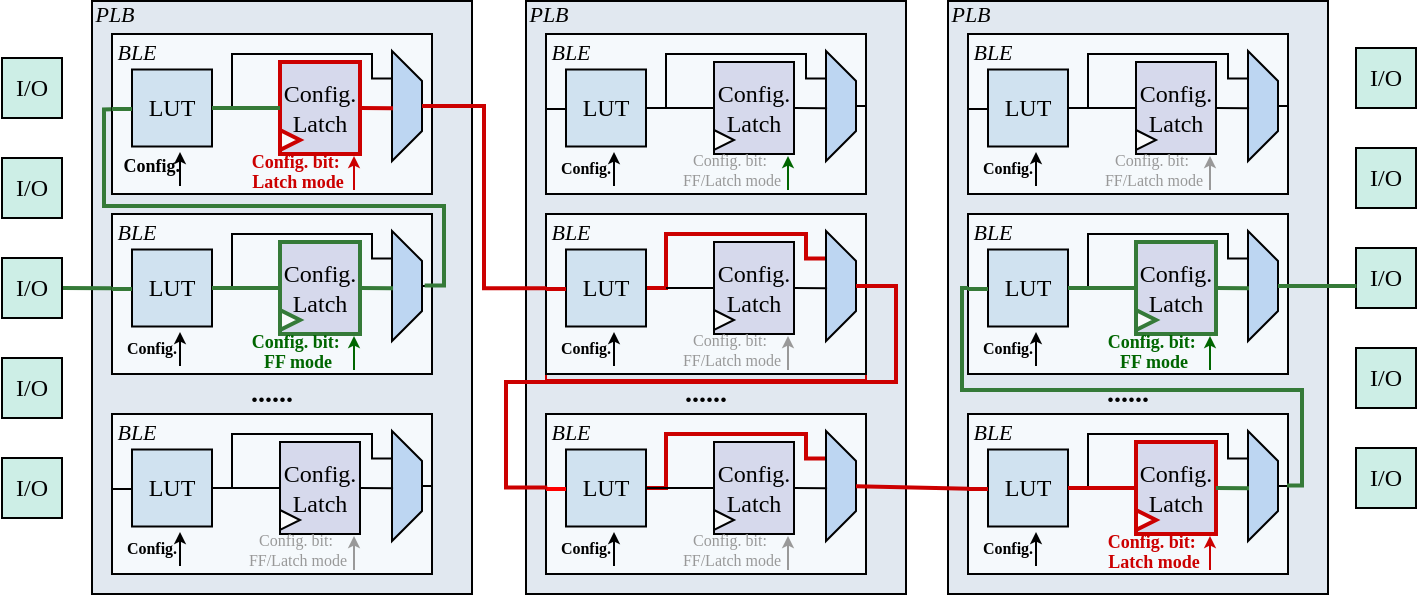 <mxfile version="26.2.9">
  <diagram name="第 1 页" id="ScIdMJBZJtbjV2cv8jAA">
    <mxGraphModel dx="1007" dy="598" grid="1" gridSize="10" guides="1" tooltips="1" connect="1" arrows="1" fold="1" page="1" pageScale="1" pageWidth="720" pageHeight="330" math="0" shadow="0">
      <root>
        <mxCell id="0" />
        <mxCell id="1" parent="0" />
        <mxCell id="NsenR0JHLSsDGOoAYdqC-58" value="" style="group" vertex="1" connectable="0" parent="1">
          <mxGeometry x="57" y="30" width="180" height="280" as="geometry" />
        </mxCell>
        <mxCell id="NsenR0JHLSsDGOoAYdqC-92" value="" style="rounded=0;whiteSpace=wrap;html=1;fillColor=#E1E8F0;" vertex="1" parent="NsenR0JHLSsDGOoAYdqC-58">
          <mxGeometry x="-10" y="-16.5" width="190" height="296.5" as="geometry" />
        </mxCell>
        <mxCell id="NsenR0JHLSsDGOoAYdqC-1" value="" style="rounded=0;whiteSpace=wrap;html=1;strokeWidth=1;fillColor=#F5F9FC;container=0;" vertex="1" parent="NsenR0JHLSsDGOoAYdqC-58">
          <mxGeometry width="160" height="80" as="geometry" />
        </mxCell>
        <mxCell id="NsenR0JHLSsDGOoAYdqC-10" style="edgeStyle=orthogonalEdgeStyle;rounded=0;orthogonalLoop=1;jettySize=auto;html=1;entryX=0.25;entryY=1;entryDx=0;entryDy=0;endArrow=none;startFill=0;exitX=1;exitY=0.5;exitDx=0;exitDy=0;" edge="1" parent="NsenR0JHLSsDGOoAYdqC-58" source="NsenR0JHLSsDGOoAYdqC-5" target="NsenR0JHLSsDGOoAYdqC-7">
          <mxGeometry relative="1" as="geometry">
            <Array as="points">
              <mxPoint x="60" y="37" />
              <mxPoint x="60" y="10" />
              <mxPoint x="130" y="10" />
              <mxPoint x="130" y="22" />
            </Array>
          </mxGeometry>
        </mxCell>
        <mxCell id="NsenR0JHLSsDGOoAYdqC-5" value="&lt;font face=&quot;Times New Roman&quot;&gt;LUT&lt;/font&gt;" style="rounded=0;whiteSpace=wrap;html=1;fillColor=#D0E2F0;container=0;" vertex="1" parent="NsenR0JHLSsDGOoAYdqC-58">
          <mxGeometry x="10" y="17.75" width="40" height="38.5" as="geometry" />
        </mxCell>
        <mxCell id="NsenR0JHLSsDGOoAYdqC-6" value="&lt;font face=&quot;Times New Roman&quot;&gt;Config.&lt;/font&gt;&lt;div&gt;&lt;font face=&quot;Times New Roman&quot;&gt;Latch&lt;/font&gt;&lt;/div&gt;" style="rounded=0;whiteSpace=wrap;html=1;fillColor=#D6D9EC;container=0;strokeColor=#CC0000;strokeWidth=2;" vertex="1" parent="NsenR0JHLSsDGOoAYdqC-58">
          <mxGeometry x="84" y="14" width="40" height="46" as="geometry" />
        </mxCell>
        <mxCell id="NsenR0JHLSsDGOoAYdqC-31" style="rounded=0;orthogonalLoop=1;jettySize=auto;html=1;entryX=1.001;entryY=0.46;entryDx=0;entryDy=0;endArrow=none;startFill=0;entryPerimeter=0;" edge="1" parent="NsenR0JHLSsDGOoAYdqC-58" source="NsenR0JHLSsDGOoAYdqC-7" target="NsenR0JHLSsDGOoAYdqC-1">
          <mxGeometry relative="1" as="geometry">
            <Array as="points">
              <mxPoint x="160" y="36" />
            </Array>
          </mxGeometry>
        </mxCell>
        <mxCell id="NsenR0JHLSsDGOoAYdqC-7" value="" style="shape=trapezoid;perimeter=trapezoidPerimeter;whiteSpace=wrap;html=1;fixedSize=1;rotation=90;size=15;strokeWidth=1;fillColor=#BDD6F2;strokeColor=#000000;fontFamily=Times New Roman;container=0;" vertex="1" parent="NsenR0JHLSsDGOoAYdqC-58">
          <mxGeometry x="120" y="28.5" width="55" height="15" as="geometry" />
        </mxCell>
        <mxCell id="NsenR0JHLSsDGOoAYdqC-8" style="rounded=0;orthogonalLoop=1;jettySize=auto;html=1;entryX=0.52;entryY=0.965;entryDx=0;entryDy=0;entryPerimeter=0;endArrow=none;startFill=0;strokeWidth=2;strokeColor=#CC0000;" edge="1" parent="NsenR0JHLSsDGOoAYdqC-58" source="NsenR0JHLSsDGOoAYdqC-6" target="NsenR0JHLSsDGOoAYdqC-7">
          <mxGeometry relative="1" as="geometry" />
        </mxCell>
        <mxCell id="NsenR0JHLSsDGOoAYdqC-9" value="" style="triangle;whiteSpace=wrap;html=1;strokeWidth=2;fillColor=light-dark(#f9fafb, #1d293b);strokeColor=#CC0000;fontFamily=Times New Roman;container=0;" vertex="1" parent="NsenR0JHLSsDGOoAYdqC-58">
          <mxGeometry x="84" y="48" width="10" height="10" as="geometry" />
        </mxCell>
        <mxCell id="NsenR0JHLSsDGOoAYdqC-11" style="rounded=0;orthogonalLoop=1;jettySize=auto;html=1;entryX=0;entryY=0.5;entryDx=0;entryDy=0;endArrow=none;startFill=0;exitX=1;exitY=0.5;exitDx=0;exitDy=0;strokeColor=#357A38;strokeWidth=2;" edge="1" parent="NsenR0JHLSsDGOoAYdqC-58" source="NsenR0JHLSsDGOoAYdqC-5" target="NsenR0JHLSsDGOoAYdqC-6">
          <mxGeometry relative="1" as="geometry" />
        </mxCell>
        <mxCell id="NsenR0JHLSsDGOoAYdqC-12" value="&lt;div style=&quot;line-height: 80%;&quot;&gt;&lt;font face=&quot;Times New Roman&quot; style=&quot;line-height: 80%; color: rgb(204, 0, 0); font-size: 9px;&quot;&gt;&lt;b style=&quot;&quot;&gt;Config. bit:&amp;nbsp;&lt;/b&gt;&lt;/font&gt;&lt;div&gt;&lt;span style=&quot;font-family: &amp;quot;Times New Roman&amp;quot;; background-color: transparent; line-height: 80%;&quot;&gt;&lt;font style=&quot;color: rgb(204, 0, 0); font-size: 9px;&quot;&gt;&lt;b style=&quot;&quot;&gt;Latch mode&lt;/b&gt;&lt;/font&gt;&lt;/span&gt;&lt;/div&gt;&lt;/div&gt;" style="text;html=1;align=center;verticalAlign=middle;whiteSpace=wrap;rounded=0;container=0;" vertex="1" parent="NsenR0JHLSsDGOoAYdqC-58">
          <mxGeometry x="53" y="54" width="80" height="30" as="geometry" />
        </mxCell>
        <mxCell id="NsenR0JHLSsDGOoAYdqC-14" value="" style="endArrow=classic;html=1;rounded=0;strokeColor=#CC0000;endSize=3;" edge="1" parent="NsenR0JHLSsDGOoAYdqC-58">
          <mxGeometry width="50" height="50" relative="1" as="geometry">
            <mxPoint x="121" y="78" as="sourcePoint" />
            <mxPoint x="121" y="61" as="targetPoint" />
          </mxGeometry>
        </mxCell>
        <mxCell id="NsenR0JHLSsDGOoAYdqC-15" value="&lt;div style=&quot;line-height: 80%;&quot;&gt;&lt;font face=&quot;Times New Roman&quot; style=&quot;line-height: 80%;&quot;&gt;&lt;font style=&quot;color: rgb(0, 0, 0); font-size: 9px;&quot;&gt;&lt;b style=&quot;&quot;&gt;Config.&amp;nbsp;&lt;/b&gt;&lt;/font&gt;&lt;br&gt;&lt;/font&gt;&lt;/div&gt;" style="text;html=1;align=center;verticalAlign=middle;whiteSpace=wrap;rounded=0;container=0;" vertex="1" parent="NsenR0JHLSsDGOoAYdqC-58">
          <mxGeometry x="1" y="56.25" width="40" height="20" as="geometry" />
        </mxCell>
        <mxCell id="NsenR0JHLSsDGOoAYdqC-16" value="" style="endArrow=classic;html=1;rounded=0;strokeColor=#000000;endSize=3;" edge="1" parent="NsenR0JHLSsDGOoAYdqC-58">
          <mxGeometry width="50" height="50" relative="1" as="geometry">
            <mxPoint x="34" y="76" as="sourcePoint" />
            <mxPoint x="34" y="59" as="targetPoint" />
          </mxGeometry>
        </mxCell>
        <mxCell id="NsenR0JHLSsDGOoAYdqC-29" value="&lt;div style=&quot;line-height: 80%;&quot;&gt;&lt;font face=&quot;Times New Roman&quot; style=&quot;line-height: 80%; font-size: 11px;&quot;&gt;&lt;i&gt;BLE&lt;/i&gt;&lt;/font&gt;&lt;/div&gt;" style="text;html=1;align=center;verticalAlign=middle;whiteSpace=wrap;rounded=0;container=0;" vertex="1" parent="NsenR0JHLSsDGOoAYdqC-58">
          <mxGeometry x="1" y="2" width="23" height="13" as="geometry" />
        </mxCell>
        <mxCell id="NsenR0JHLSsDGOoAYdqC-33" style="rounded=0;orthogonalLoop=1;jettySize=auto;html=1;entryX=0;entryY=0.5;entryDx=0;entryDy=0;endArrow=none;startFill=0;strokeWidth=2;strokeColor=#357A38;" edge="1" parent="NsenR0JHLSsDGOoAYdqC-58">
          <mxGeometry relative="1" as="geometry">
            <mxPoint x="10" y="37.5" as="sourcePoint" />
            <mxPoint y="37.5" as="targetPoint" />
          </mxGeometry>
        </mxCell>
        <mxCell id="NsenR0JHLSsDGOoAYdqC-91" value="&lt;div style=&quot;line-height: 80%;&quot;&gt;&lt;font face=&quot;Times New Roman&quot; style=&quot;line-height: 80%;&quot;&gt;&lt;font style=&quot;color: rgb(0, 0, 0); font-size: 14px;&quot;&gt;&lt;b&gt;......&lt;/b&gt;&lt;/font&gt;&lt;br&gt;&lt;/font&gt;&lt;/div&gt;" style="text;html=1;align=center;verticalAlign=middle;whiteSpace=wrap;rounded=0;container=0;" vertex="1" parent="NsenR0JHLSsDGOoAYdqC-58">
          <mxGeometry x="60" y="170" width="40" height="20" as="geometry" />
        </mxCell>
        <mxCell id="NsenR0JHLSsDGOoAYdqC-370" value="&lt;div style=&quot;line-height: 80%;&quot;&gt;&lt;font face=&quot;Times New Roman&quot; style=&quot;line-height: 80%; font-size: 11px;&quot;&gt;&lt;i&gt;PLB&lt;/i&gt;&lt;/font&gt;&lt;/div&gt;" style="text;html=1;align=center;verticalAlign=middle;whiteSpace=wrap;rounded=0;container=0;" vertex="1" parent="NsenR0JHLSsDGOoAYdqC-58">
          <mxGeometry x="-10" y="-16.5" width="23" height="13" as="geometry" />
        </mxCell>
        <mxCell id="NsenR0JHLSsDGOoAYdqC-59" value="" style="group" vertex="1" connectable="0" parent="1">
          <mxGeometry x="57" y="120" width="160" height="83" as="geometry" />
        </mxCell>
        <mxCell id="NsenR0JHLSsDGOoAYdqC-60" value="" style="rounded=0;whiteSpace=wrap;html=1;strokeWidth=1;fillColor=#F5F9FC;container=0;" vertex="1" parent="NsenR0JHLSsDGOoAYdqC-59">
          <mxGeometry width="160" height="80" as="geometry" />
        </mxCell>
        <mxCell id="NsenR0JHLSsDGOoAYdqC-61" style="edgeStyle=orthogonalEdgeStyle;rounded=0;orthogonalLoop=1;jettySize=auto;html=1;entryX=0.25;entryY=1;entryDx=0;entryDy=0;endArrow=none;startFill=0;exitX=1;exitY=0.5;exitDx=0;exitDy=0;" edge="1" parent="NsenR0JHLSsDGOoAYdqC-59" source="NsenR0JHLSsDGOoAYdqC-62" target="NsenR0JHLSsDGOoAYdqC-65">
          <mxGeometry relative="1" as="geometry">
            <Array as="points">
              <mxPoint x="60" y="37" />
              <mxPoint x="60" y="10" />
              <mxPoint x="130" y="10" />
              <mxPoint x="130" y="22" />
            </Array>
          </mxGeometry>
        </mxCell>
        <mxCell id="NsenR0JHLSsDGOoAYdqC-62" value="&lt;font face=&quot;Times New Roman&quot;&gt;LUT&lt;/font&gt;" style="rounded=0;whiteSpace=wrap;html=1;fillColor=#D0E2F0;container=0;" vertex="1" parent="NsenR0JHLSsDGOoAYdqC-59">
          <mxGeometry x="10" y="17.75" width="40" height="38.5" as="geometry" />
        </mxCell>
        <mxCell id="NsenR0JHLSsDGOoAYdqC-63" value="&lt;font face=&quot;Times New Roman&quot;&gt;Config.&lt;/font&gt;&lt;div&gt;&lt;font face=&quot;Times New Roman&quot;&gt;Latch&lt;/font&gt;&lt;/div&gt;" style="rounded=0;whiteSpace=wrap;html=1;fillColor=#D6D9EC;container=0;strokeWidth=2;strokeColor=#357A38;" vertex="1" parent="NsenR0JHLSsDGOoAYdqC-59">
          <mxGeometry x="84" y="14" width="40" height="46" as="geometry" />
        </mxCell>
        <mxCell id="NsenR0JHLSsDGOoAYdqC-64" style="rounded=0;orthogonalLoop=1;jettySize=auto;html=1;entryX=1.001;entryY=0.46;entryDx=0;entryDy=0;endArrow=none;startFill=0;entryPerimeter=0;" edge="1" parent="NsenR0JHLSsDGOoAYdqC-59" source="NsenR0JHLSsDGOoAYdqC-65" target="NsenR0JHLSsDGOoAYdqC-60">
          <mxGeometry relative="1" as="geometry">
            <Array as="points">
              <mxPoint x="160" y="36" />
            </Array>
          </mxGeometry>
        </mxCell>
        <mxCell id="NsenR0JHLSsDGOoAYdqC-65" value="" style="shape=trapezoid;perimeter=trapezoidPerimeter;whiteSpace=wrap;html=1;fixedSize=1;rotation=90;size=15;strokeWidth=1;fillColor=#BDD6F2;strokeColor=#000000;fontFamily=Times New Roman;container=0;" vertex="1" parent="NsenR0JHLSsDGOoAYdqC-59">
          <mxGeometry x="120" y="28.5" width="55" height="15" as="geometry" />
        </mxCell>
        <mxCell id="NsenR0JHLSsDGOoAYdqC-66" style="rounded=0;orthogonalLoop=1;jettySize=auto;html=1;entryX=0.52;entryY=0.965;entryDx=0;entryDy=0;entryPerimeter=0;endArrow=none;startFill=0;strokeWidth=2;strokeColor=#357A38;" edge="1" parent="NsenR0JHLSsDGOoAYdqC-59" source="NsenR0JHLSsDGOoAYdqC-63" target="NsenR0JHLSsDGOoAYdqC-65">
          <mxGeometry relative="1" as="geometry" />
        </mxCell>
        <mxCell id="NsenR0JHLSsDGOoAYdqC-67" value="" style="triangle;whiteSpace=wrap;html=1;strokeWidth=2;fillColor=light-dark(#f9fafb, #1d293b);strokeColor=#357A38;fontFamily=Times New Roman;container=0;" vertex="1" parent="NsenR0JHLSsDGOoAYdqC-59">
          <mxGeometry x="84" y="48" width="10" height="10" as="geometry" />
        </mxCell>
        <mxCell id="NsenR0JHLSsDGOoAYdqC-68" style="rounded=0;orthogonalLoop=1;jettySize=auto;html=1;entryX=0;entryY=0.5;entryDx=0;entryDy=0;endArrow=none;startFill=0;exitX=1;exitY=0.5;exitDx=0;exitDy=0;strokeWidth=2;strokeColor=#357A38;" edge="1" parent="NsenR0JHLSsDGOoAYdqC-59" source="NsenR0JHLSsDGOoAYdqC-62" target="NsenR0JHLSsDGOoAYdqC-63">
          <mxGeometry relative="1" as="geometry" />
        </mxCell>
        <mxCell id="NsenR0JHLSsDGOoAYdqC-69" value="&lt;div style=&quot;line-height: 80%;&quot;&gt;&lt;font face=&quot;Times New Roman&quot; style=&quot;line-height: 80%; color: rgb(0, 102, 0); font-size: 9px;&quot;&gt;&lt;b style=&quot;&quot;&gt;Config. bit:&amp;nbsp;&lt;/b&gt;&lt;/font&gt;&lt;div&gt;&lt;span style=&quot;font-family: &amp;quot;Times New Roman&amp;quot;; background-color: transparent; line-height: 80%;&quot;&gt;&lt;font style=&quot;color: rgb(0, 102, 0); font-size: 9px;&quot;&gt;&lt;b style=&quot;&quot;&gt;FF mode&lt;/b&gt;&lt;/font&gt;&lt;/span&gt;&lt;/div&gt;&lt;/div&gt;" style="text;html=1;align=center;verticalAlign=middle;whiteSpace=wrap;rounded=0;container=0;" vertex="1" parent="NsenR0JHLSsDGOoAYdqC-59">
          <mxGeometry x="53" y="54" width="80" height="30" as="geometry" />
        </mxCell>
        <mxCell id="NsenR0JHLSsDGOoAYdqC-70" value="" style="endArrow=classic;html=1;rounded=0;strokeColor=#006600;endSize=3;" edge="1" parent="NsenR0JHLSsDGOoAYdqC-59">
          <mxGeometry width="50" height="50" relative="1" as="geometry">
            <mxPoint x="121" y="78" as="sourcePoint" />
            <mxPoint x="121" y="61" as="targetPoint" />
          </mxGeometry>
        </mxCell>
        <mxCell id="NsenR0JHLSsDGOoAYdqC-71" value="&lt;div style=&quot;line-height: 80%;&quot;&gt;&lt;font face=&quot;Times New Roman&quot; style=&quot;line-height: 80%; font-size: 8px;&quot;&gt;&lt;font style=&quot;color: rgb(0, 0, 0);&quot;&gt;&lt;b&gt;Config.&amp;nbsp;&lt;/b&gt;&lt;/font&gt;&lt;br&gt;&lt;/font&gt;&lt;/div&gt;" style="text;html=1;align=center;verticalAlign=middle;whiteSpace=wrap;rounded=0;container=0;" vertex="1" parent="NsenR0JHLSsDGOoAYdqC-59">
          <mxGeometry x="1" y="56.25" width="40" height="20" as="geometry" />
        </mxCell>
        <mxCell id="NsenR0JHLSsDGOoAYdqC-72" value="" style="endArrow=classic;html=1;rounded=0;strokeColor=#000000;endSize=3;" edge="1" parent="NsenR0JHLSsDGOoAYdqC-59">
          <mxGeometry width="50" height="50" relative="1" as="geometry">
            <mxPoint x="34" y="76" as="sourcePoint" />
            <mxPoint x="34" y="59" as="targetPoint" />
          </mxGeometry>
        </mxCell>
        <mxCell id="NsenR0JHLSsDGOoAYdqC-73" value="&lt;div style=&quot;line-height: 80%;&quot;&gt;&lt;font face=&quot;Times New Roman&quot; style=&quot;line-height: 80%; font-size: 11px;&quot;&gt;&lt;i&gt;BLE&lt;/i&gt;&lt;/font&gt;&lt;/div&gt;" style="text;html=1;align=center;verticalAlign=middle;whiteSpace=wrap;rounded=0;container=0;" vertex="1" parent="NsenR0JHLSsDGOoAYdqC-59">
          <mxGeometry x="1" y="2" width="23" height="13" as="geometry" />
        </mxCell>
        <mxCell id="NsenR0JHLSsDGOoAYdqC-74" style="rounded=0;orthogonalLoop=1;jettySize=auto;html=1;entryX=0;entryY=0.5;entryDx=0;entryDy=0;endArrow=none;startFill=0;strokeWidth=2;strokeColor=#357A38;" edge="1" parent="NsenR0JHLSsDGOoAYdqC-59">
          <mxGeometry relative="1" as="geometry">
            <mxPoint x="10" y="37.5" as="sourcePoint" />
            <mxPoint y="37.5" as="targetPoint" />
          </mxGeometry>
        </mxCell>
        <mxCell id="NsenR0JHLSsDGOoAYdqC-75" value="" style="group" vertex="1" connectable="0" parent="1">
          <mxGeometry x="57" y="220" width="160" height="83" as="geometry" />
        </mxCell>
        <mxCell id="NsenR0JHLSsDGOoAYdqC-76" value="" style="rounded=0;whiteSpace=wrap;html=1;strokeWidth=1;fillColor=#F5F9FC;container=0;" vertex="1" parent="NsenR0JHLSsDGOoAYdqC-75">
          <mxGeometry width="160" height="80" as="geometry" />
        </mxCell>
        <mxCell id="NsenR0JHLSsDGOoAYdqC-77" style="edgeStyle=orthogonalEdgeStyle;rounded=0;orthogonalLoop=1;jettySize=auto;html=1;entryX=0.25;entryY=1;entryDx=0;entryDy=0;endArrow=none;startFill=0;exitX=1;exitY=0.5;exitDx=0;exitDy=0;" edge="1" parent="NsenR0JHLSsDGOoAYdqC-75" source="NsenR0JHLSsDGOoAYdqC-78" target="NsenR0JHLSsDGOoAYdqC-81">
          <mxGeometry relative="1" as="geometry">
            <Array as="points">
              <mxPoint x="60" y="37" />
              <mxPoint x="60" y="10" />
              <mxPoint x="130" y="10" />
              <mxPoint x="130" y="22" />
            </Array>
          </mxGeometry>
        </mxCell>
        <mxCell id="NsenR0JHLSsDGOoAYdqC-78" value="&lt;font face=&quot;Times New Roman&quot;&gt;LUT&lt;/font&gt;" style="rounded=0;whiteSpace=wrap;html=1;fillColor=#D0E2F0;container=0;" vertex="1" parent="NsenR0JHLSsDGOoAYdqC-75">
          <mxGeometry x="10" y="17.75" width="40" height="38.5" as="geometry" />
        </mxCell>
        <mxCell id="NsenR0JHLSsDGOoAYdqC-79" value="&lt;font face=&quot;Times New Roman&quot;&gt;Config.&lt;/font&gt;&lt;div&gt;&lt;font face=&quot;Times New Roman&quot;&gt;Latch&lt;/font&gt;&lt;/div&gt;" style="rounded=0;whiteSpace=wrap;html=1;fillColor=#D6D9EC;container=0;" vertex="1" parent="NsenR0JHLSsDGOoAYdqC-75">
          <mxGeometry x="84" y="14" width="40" height="46" as="geometry" />
        </mxCell>
        <mxCell id="NsenR0JHLSsDGOoAYdqC-80" style="rounded=0;orthogonalLoop=1;jettySize=auto;html=1;entryX=1.001;entryY=0.46;entryDx=0;entryDy=0;endArrow=none;startFill=0;entryPerimeter=0;" edge="1" parent="NsenR0JHLSsDGOoAYdqC-75" source="NsenR0JHLSsDGOoAYdqC-81" target="NsenR0JHLSsDGOoAYdqC-76">
          <mxGeometry relative="1" as="geometry">
            <Array as="points">
              <mxPoint x="160" y="36" />
            </Array>
          </mxGeometry>
        </mxCell>
        <mxCell id="NsenR0JHLSsDGOoAYdqC-81" value="" style="shape=trapezoid;perimeter=trapezoidPerimeter;whiteSpace=wrap;html=1;fixedSize=1;rotation=90;size=15;strokeWidth=1;fillColor=#BDD6F2;strokeColor=#000000;fontFamily=Times New Roman;container=0;" vertex="1" parent="NsenR0JHLSsDGOoAYdqC-75">
          <mxGeometry x="120" y="28.5" width="55" height="15" as="geometry" />
        </mxCell>
        <mxCell id="NsenR0JHLSsDGOoAYdqC-82" style="rounded=0;orthogonalLoop=1;jettySize=auto;html=1;entryX=0.52;entryY=0.965;entryDx=0;entryDy=0;entryPerimeter=0;endArrow=none;startFill=0;" edge="1" parent="NsenR0JHLSsDGOoAYdqC-75" source="NsenR0JHLSsDGOoAYdqC-79" target="NsenR0JHLSsDGOoAYdqC-81">
          <mxGeometry relative="1" as="geometry" />
        </mxCell>
        <mxCell id="NsenR0JHLSsDGOoAYdqC-83" value="" style="triangle;whiteSpace=wrap;html=1;strokeWidth=1;fillColor=light-dark(#f9fafb, #1d293b);strokeColor=#000000;fontFamily=Times New Roman;container=0;" vertex="1" parent="NsenR0JHLSsDGOoAYdqC-75">
          <mxGeometry x="84" y="48" width="10" height="10" as="geometry" />
        </mxCell>
        <mxCell id="NsenR0JHLSsDGOoAYdqC-84" style="rounded=0;orthogonalLoop=1;jettySize=auto;html=1;entryX=0;entryY=0.5;entryDx=0;entryDy=0;endArrow=none;startFill=0;exitX=1;exitY=0.5;exitDx=0;exitDy=0;" edge="1" parent="NsenR0JHLSsDGOoAYdqC-75" source="NsenR0JHLSsDGOoAYdqC-78" target="NsenR0JHLSsDGOoAYdqC-79">
          <mxGeometry relative="1" as="geometry" />
        </mxCell>
        <mxCell id="NsenR0JHLSsDGOoAYdqC-85" value="&lt;div style=&quot;line-height: 80%;&quot;&gt;&lt;font face=&quot;Times New Roman&quot; style=&quot;line-height: 80%; font-size: 8px; color: rgb(153, 153, 153);&quot;&gt;Config. bit:&amp;nbsp;&lt;/font&gt;&lt;div&gt;&lt;span style=&quot;font-family: &amp;quot;Times New Roman&amp;quot;; background-color: transparent; line-height: 80%;&quot;&gt;&lt;font style=&quot;font-size: 8px; color: rgb(153, 153, 153);&quot;&gt;FF/Latch mode&lt;/font&gt;&lt;/span&gt;&lt;/div&gt;&lt;/div&gt;" style="text;html=1;align=center;verticalAlign=middle;whiteSpace=wrap;rounded=0;container=0;" vertex="1" parent="NsenR0JHLSsDGOoAYdqC-75">
          <mxGeometry x="53" y="53" width="80" height="30" as="geometry" />
        </mxCell>
        <mxCell id="NsenR0JHLSsDGOoAYdqC-86" value="" style="endArrow=classic;html=1;rounded=0;strokeColor=#999999;endSize=3;" edge="1" parent="NsenR0JHLSsDGOoAYdqC-75">
          <mxGeometry width="50" height="50" relative="1" as="geometry">
            <mxPoint x="121" y="78" as="sourcePoint" />
            <mxPoint x="121" y="61" as="targetPoint" />
          </mxGeometry>
        </mxCell>
        <mxCell id="NsenR0JHLSsDGOoAYdqC-87" value="&lt;div style=&quot;line-height: 80%;&quot;&gt;&lt;font face=&quot;Times New Roman&quot; style=&quot;line-height: 80%; font-size: 8px;&quot;&gt;&lt;font style=&quot;color: rgb(0, 0, 0);&quot;&gt;&lt;b&gt;Config.&amp;nbsp;&lt;/b&gt;&lt;/font&gt;&lt;br&gt;&lt;/font&gt;&lt;/div&gt;" style="text;html=1;align=center;verticalAlign=middle;whiteSpace=wrap;rounded=0;container=0;" vertex="1" parent="NsenR0JHLSsDGOoAYdqC-75">
          <mxGeometry x="1" y="56.25" width="40" height="20" as="geometry" />
        </mxCell>
        <mxCell id="NsenR0JHLSsDGOoAYdqC-88" value="" style="endArrow=classic;html=1;rounded=0;strokeColor=#000000;endSize=3;" edge="1" parent="NsenR0JHLSsDGOoAYdqC-75">
          <mxGeometry width="50" height="50" relative="1" as="geometry">
            <mxPoint x="34" y="76" as="sourcePoint" />
            <mxPoint x="34" y="59" as="targetPoint" />
          </mxGeometry>
        </mxCell>
        <mxCell id="NsenR0JHLSsDGOoAYdqC-89" value="&lt;div style=&quot;line-height: 80%;&quot;&gt;&lt;font face=&quot;Times New Roman&quot; style=&quot;line-height: 80%; font-size: 11px;&quot;&gt;&lt;i&gt;BLE&lt;/i&gt;&lt;/font&gt;&lt;/div&gt;" style="text;html=1;align=center;verticalAlign=middle;whiteSpace=wrap;rounded=0;container=0;" vertex="1" parent="NsenR0JHLSsDGOoAYdqC-75">
          <mxGeometry x="1" y="2" width="23" height="13" as="geometry" />
        </mxCell>
        <mxCell id="NsenR0JHLSsDGOoAYdqC-90" style="rounded=0;orthogonalLoop=1;jettySize=auto;html=1;entryX=0;entryY=0.5;entryDx=0;entryDy=0;endArrow=none;startFill=0;" edge="1" parent="NsenR0JHLSsDGOoAYdqC-75">
          <mxGeometry relative="1" as="geometry">
            <mxPoint x="10" y="37.5" as="sourcePoint" />
            <mxPoint y="37.5" as="targetPoint" />
          </mxGeometry>
        </mxCell>
        <mxCell id="NsenR0JHLSsDGOoAYdqC-93" value="" style="group" vertex="1" connectable="0" parent="1">
          <mxGeometry x="274" y="30" width="180" height="280" as="geometry" />
        </mxCell>
        <mxCell id="NsenR0JHLSsDGOoAYdqC-94" value="" style="rounded=0;whiteSpace=wrap;html=1;fillColor=#E1E8F0;" vertex="1" parent="NsenR0JHLSsDGOoAYdqC-93">
          <mxGeometry x="-10" y="-16.5" width="190" height="296.5" as="geometry" />
        </mxCell>
        <mxCell id="NsenR0JHLSsDGOoAYdqC-95" value="" style="rounded=0;whiteSpace=wrap;html=1;strokeWidth=1;fillColor=#F5F9FC;container=0;" vertex="1" parent="NsenR0JHLSsDGOoAYdqC-93">
          <mxGeometry width="160" height="80" as="geometry" />
        </mxCell>
        <mxCell id="NsenR0JHLSsDGOoAYdqC-96" style="edgeStyle=orthogonalEdgeStyle;rounded=0;orthogonalLoop=1;jettySize=auto;html=1;entryX=0.25;entryY=1;entryDx=0;entryDy=0;endArrow=none;startFill=0;exitX=1;exitY=0.5;exitDx=0;exitDy=0;" edge="1" parent="NsenR0JHLSsDGOoAYdqC-93" source="NsenR0JHLSsDGOoAYdqC-97" target="NsenR0JHLSsDGOoAYdqC-100">
          <mxGeometry relative="1" as="geometry">
            <Array as="points">
              <mxPoint x="60" y="37" />
              <mxPoint x="60" y="10" />
              <mxPoint x="130" y="10" />
              <mxPoint x="130" y="22" />
            </Array>
          </mxGeometry>
        </mxCell>
        <mxCell id="NsenR0JHLSsDGOoAYdqC-97" value="&lt;font face=&quot;Times New Roman&quot;&gt;LUT&lt;/font&gt;" style="rounded=0;whiteSpace=wrap;html=1;fillColor=#D0E2F0;container=0;" vertex="1" parent="NsenR0JHLSsDGOoAYdqC-93">
          <mxGeometry x="10" y="17.75" width="40" height="38.5" as="geometry" />
        </mxCell>
        <mxCell id="NsenR0JHLSsDGOoAYdqC-98" value="&lt;font face=&quot;Times New Roman&quot;&gt;Config.&lt;/font&gt;&lt;div&gt;&lt;font face=&quot;Times New Roman&quot;&gt;Latch&lt;/font&gt;&lt;/div&gt;" style="rounded=0;whiteSpace=wrap;html=1;fillColor=#D6D9EC;container=0;" vertex="1" parent="NsenR0JHLSsDGOoAYdqC-93">
          <mxGeometry x="84" y="14" width="40" height="46" as="geometry" />
        </mxCell>
        <mxCell id="NsenR0JHLSsDGOoAYdqC-99" style="rounded=0;orthogonalLoop=1;jettySize=auto;html=1;entryX=1.001;entryY=0.46;entryDx=0;entryDy=0;endArrow=none;startFill=0;entryPerimeter=0;" edge="1" parent="NsenR0JHLSsDGOoAYdqC-93" source="NsenR0JHLSsDGOoAYdqC-100" target="NsenR0JHLSsDGOoAYdqC-95">
          <mxGeometry relative="1" as="geometry">
            <Array as="points">
              <mxPoint x="160" y="36" />
            </Array>
          </mxGeometry>
        </mxCell>
        <mxCell id="NsenR0JHLSsDGOoAYdqC-100" value="" style="shape=trapezoid;perimeter=trapezoidPerimeter;whiteSpace=wrap;html=1;fixedSize=1;rotation=90;size=15;strokeWidth=1;fillColor=#BDD6F2;strokeColor=#000000;fontFamily=Times New Roman;container=0;" vertex="1" parent="NsenR0JHLSsDGOoAYdqC-93">
          <mxGeometry x="120" y="28.5" width="55" height="15" as="geometry" />
        </mxCell>
        <mxCell id="NsenR0JHLSsDGOoAYdqC-101" style="rounded=0;orthogonalLoop=1;jettySize=auto;html=1;entryX=0.52;entryY=0.965;entryDx=0;entryDy=0;entryPerimeter=0;endArrow=none;startFill=0;" edge="1" parent="NsenR0JHLSsDGOoAYdqC-93" source="NsenR0JHLSsDGOoAYdqC-98" target="NsenR0JHLSsDGOoAYdqC-100">
          <mxGeometry relative="1" as="geometry" />
        </mxCell>
        <mxCell id="NsenR0JHLSsDGOoAYdqC-102" value="" style="triangle;whiteSpace=wrap;html=1;strokeWidth=1;fillColor=light-dark(#f9fafb, #1d293b);strokeColor=#000000;fontFamily=Times New Roman;container=0;" vertex="1" parent="NsenR0JHLSsDGOoAYdqC-93">
          <mxGeometry x="84" y="48" width="10" height="10" as="geometry" />
        </mxCell>
        <mxCell id="NsenR0JHLSsDGOoAYdqC-103" style="rounded=0;orthogonalLoop=1;jettySize=auto;html=1;entryX=0;entryY=0.5;entryDx=0;entryDy=0;endArrow=none;startFill=0;exitX=1;exitY=0.5;exitDx=0;exitDy=0;" edge="1" parent="NsenR0JHLSsDGOoAYdqC-93" source="NsenR0JHLSsDGOoAYdqC-97" target="NsenR0JHLSsDGOoAYdqC-98">
          <mxGeometry relative="1" as="geometry" />
        </mxCell>
        <mxCell id="NsenR0JHLSsDGOoAYdqC-104" value="&lt;div style=&quot;line-height: 80%;&quot;&gt;&lt;font face=&quot;Times New Roman&quot; style=&quot;line-height: 80%; font-size: 8px; color: rgb(153, 153, 153);&quot;&gt;Config. bit:&amp;nbsp;&lt;/font&gt;&lt;div&gt;&lt;span style=&quot;font-family: &amp;quot;Times New Roman&amp;quot;; background-color: transparent; line-height: 80%;&quot;&gt;&lt;font style=&quot;font-size: 8px; color: rgb(153, 153, 153);&quot;&gt;FF/Latch mode&lt;/font&gt;&lt;/span&gt;&lt;/div&gt;&lt;/div&gt;" style="text;html=1;align=center;verticalAlign=middle;whiteSpace=wrap;rounded=0;container=0;" vertex="1" parent="NsenR0JHLSsDGOoAYdqC-93">
          <mxGeometry x="53" y="53" width="80" height="30" as="geometry" />
        </mxCell>
        <mxCell id="NsenR0JHLSsDGOoAYdqC-105" value="" style="endArrow=classic;html=1;rounded=0;strokeColor=#006600;endSize=3;" edge="1" parent="NsenR0JHLSsDGOoAYdqC-93">
          <mxGeometry width="50" height="50" relative="1" as="geometry">
            <mxPoint x="121" y="78" as="sourcePoint" />
            <mxPoint x="121" y="61" as="targetPoint" />
          </mxGeometry>
        </mxCell>
        <mxCell id="NsenR0JHLSsDGOoAYdqC-106" value="&lt;div style=&quot;line-height: 80%;&quot;&gt;&lt;font face=&quot;Times New Roman&quot; style=&quot;line-height: 80%; font-size: 8px;&quot;&gt;&lt;font style=&quot;color: rgb(0, 0, 0);&quot;&gt;&lt;b&gt;Config.&amp;nbsp;&lt;/b&gt;&lt;/font&gt;&lt;br&gt;&lt;/font&gt;&lt;/div&gt;" style="text;html=1;align=center;verticalAlign=middle;whiteSpace=wrap;rounded=0;container=0;" vertex="1" parent="NsenR0JHLSsDGOoAYdqC-93">
          <mxGeometry x="1" y="56.25" width="40" height="20" as="geometry" />
        </mxCell>
        <mxCell id="NsenR0JHLSsDGOoAYdqC-107" value="" style="endArrow=classic;html=1;rounded=0;strokeColor=#000000;endSize=3;" edge="1" parent="NsenR0JHLSsDGOoAYdqC-93">
          <mxGeometry width="50" height="50" relative="1" as="geometry">
            <mxPoint x="34" y="76" as="sourcePoint" />
            <mxPoint x="34" y="59" as="targetPoint" />
          </mxGeometry>
        </mxCell>
        <mxCell id="NsenR0JHLSsDGOoAYdqC-108" value="&lt;div style=&quot;line-height: 80%;&quot;&gt;&lt;font face=&quot;Times New Roman&quot; style=&quot;line-height: 80%; font-size: 11px;&quot;&gt;&lt;i&gt;BLE&lt;/i&gt;&lt;/font&gt;&lt;/div&gt;" style="text;html=1;align=center;verticalAlign=middle;whiteSpace=wrap;rounded=0;container=0;" vertex="1" parent="NsenR0JHLSsDGOoAYdqC-93">
          <mxGeometry x="1" y="2" width="23" height="13" as="geometry" />
        </mxCell>
        <mxCell id="NsenR0JHLSsDGOoAYdqC-109" style="rounded=0;orthogonalLoop=1;jettySize=auto;html=1;entryX=0;entryY=0.5;entryDx=0;entryDy=0;endArrow=none;startFill=0;" edge="1" parent="NsenR0JHLSsDGOoAYdqC-93">
          <mxGeometry relative="1" as="geometry">
            <mxPoint x="10" y="37.5" as="sourcePoint" />
            <mxPoint y="37.5" as="targetPoint" />
          </mxGeometry>
        </mxCell>
        <mxCell id="NsenR0JHLSsDGOoAYdqC-110" value="&lt;div style=&quot;line-height: 80%;&quot;&gt;&lt;font face=&quot;Times New Roman&quot; style=&quot;line-height: 80%;&quot;&gt;&lt;font style=&quot;color: rgb(0, 0, 0); font-size: 14px;&quot;&gt;&lt;b&gt;......&lt;/b&gt;&lt;/font&gt;&lt;br&gt;&lt;/font&gt;&lt;/div&gt;" style="text;html=1;align=center;verticalAlign=middle;whiteSpace=wrap;rounded=0;container=0;" vertex="1" parent="NsenR0JHLSsDGOoAYdqC-93">
          <mxGeometry x="60" y="170" width="40" height="20" as="geometry" />
        </mxCell>
        <mxCell id="NsenR0JHLSsDGOoAYdqC-369" value="&lt;div style=&quot;line-height: 80%;&quot;&gt;&lt;font face=&quot;Times New Roman&quot; style=&quot;line-height: 80%; font-size: 11px;&quot;&gt;&lt;i&gt;PLB&lt;/i&gt;&lt;/font&gt;&lt;/div&gt;" style="text;html=1;align=center;verticalAlign=middle;whiteSpace=wrap;rounded=0;container=0;" vertex="1" parent="NsenR0JHLSsDGOoAYdqC-93">
          <mxGeometry x="-10" y="-16.5" width="23" height="13" as="geometry" />
        </mxCell>
        <mxCell id="NsenR0JHLSsDGOoAYdqC-111" value="" style="group;strokeColor=#CC0000;" vertex="1" connectable="0" parent="1">
          <mxGeometry x="274" y="120" width="160" height="83" as="geometry" />
        </mxCell>
        <mxCell id="NsenR0JHLSsDGOoAYdqC-112" value="" style="rounded=0;whiteSpace=wrap;html=1;strokeWidth=1;fillColor=#F5F9FC;container=0;" vertex="1" parent="NsenR0JHLSsDGOoAYdqC-111">
          <mxGeometry width="160" height="80" as="geometry" />
        </mxCell>
        <mxCell id="NsenR0JHLSsDGOoAYdqC-113" style="edgeStyle=orthogonalEdgeStyle;rounded=0;orthogonalLoop=1;jettySize=auto;html=1;entryX=0.25;entryY=1;entryDx=0;entryDy=0;endArrow=none;startFill=0;exitX=1;exitY=0.5;exitDx=0;exitDy=0;strokeWidth=2;strokeColor=#CC0000;" edge="1" parent="NsenR0JHLSsDGOoAYdqC-111" source="NsenR0JHLSsDGOoAYdqC-114" target="NsenR0JHLSsDGOoAYdqC-117">
          <mxGeometry relative="1" as="geometry">
            <Array as="points">
              <mxPoint x="60" y="37" />
              <mxPoint x="60" y="10" />
              <mxPoint x="130" y="10" />
              <mxPoint x="130" y="22" />
            </Array>
          </mxGeometry>
        </mxCell>
        <mxCell id="NsenR0JHLSsDGOoAYdqC-114" value="&lt;font face=&quot;Times New Roman&quot;&gt;LUT&lt;/font&gt;" style="rounded=0;whiteSpace=wrap;html=1;fillColor=#D0E2F0;container=0;" vertex="1" parent="NsenR0JHLSsDGOoAYdqC-111">
          <mxGeometry x="10" y="17.75" width="40" height="38.5" as="geometry" />
        </mxCell>
        <mxCell id="NsenR0JHLSsDGOoAYdqC-115" value="&lt;font face=&quot;Times New Roman&quot;&gt;Config.&lt;/font&gt;&lt;div&gt;&lt;font face=&quot;Times New Roman&quot;&gt;Latch&lt;/font&gt;&lt;/div&gt;" style="rounded=0;whiteSpace=wrap;html=1;fillColor=#D6D9EC;container=0;" vertex="1" parent="NsenR0JHLSsDGOoAYdqC-111">
          <mxGeometry x="84" y="14" width="40" height="46" as="geometry" />
        </mxCell>
        <mxCell id="NsenR0JHLSsDGOoAYdqC-116" style="rounded=0;orthogonalLoop=1;jettySize=auto;html=1;entryX=1.001;entryY=0.46;entryDx=0;entryDy=0;endArrow=none;startFill=0;entryPerimeter=0;" edge="1" parent="NsenR0JHLSsDGOoAYdqC-111" source="NsenR0JHLSsDGOoAYdqC-117" target="NsenR0JHLSsDGOoAYdqC-112">
          <mxGeometry relative="1" as="geometry">
            <Array as="points">
              <mxPoint x="160" y="36" />
            </Array>
          </mxGeometry>
        </mxCell>
        <mxCell id="NsenR0JHLSsDGOoAYdqC-117" value="" style="shape=trapezoid;perimeter=trapezoidPerimeter;whiteSpace=wrap;html=1;fixedSize=1;rotation=90;size=15;strokeWidth=1;fillColor=#BDD6F2;strokeColor=#000000;fontFamily=Times New Roman;container=0;" vertex="1" parent="NsenR0JHLSsDGOoAYdqC-111">
          <mxGeometry x="120" y="28.5" width="55" height="15" as="geometry" />
        </mxCell>
        <mxCell id="NsenR0JHLSsDGOoAYdqC-118" style="rounded=0;orthogonalLoop=1;jettySize=auto;html=1;entryX=0.52;entryY=0.965;entryDx=0;entryDy=0;entryPerimeter=0;endArrow=none;startFill=0;" edge="1" parent="NsenR0JHLSsDGOoAYdqC-111" source="NsenR0JHLSsDGOoAYdqC-115" target="NsenR0JHLSsDGOoAYdqC-117">
          <mxGeometry relative="1" as="geometry" />
        </mxCell>
        <mxCell id="NsenR0JHLSsDGOoAYdqC-119" value="" style="triangle;whiteSpace=wrap;html=1;strokeWidth=1;fillColor=light-dark(#f9fafb, #1d293b);strokeColor=#000000;fontFamily=Times New Roman;container=0;" vertex="1" parent="NsenR0JHLSsDGOoAYdqC-111">
          <mxGeometry x="84" y="48" width="10" height="10" as="geometry" />
        </mxCell>
        <mxCell id="NsenR0JHLSsDGOoAYdqC-120" style="rounded=0;orthogonalLoop=1;jettySize=auto;html=1;entryX=0;entryY=0.5;entryDx=0;entryDy=0;endArrow=none;startFill=0;" edge="1" parent="NsenR0JHLSsDGOoAYdqC-111" target="NsenR0JHLSsDGOoAYdqC-115">
          <mxGeometry relative="1" as="geometry">
            <mxPoint x="60" y="37" as="sourcePoint" />
          </mxGeometry>
        </mxCell>
        <mxCell id="NsenR0JHLSsDGOoAYdqC-121" value="&lt;div style=&quot;line-height: 80%;&quot;&gt;&lt;font face=&quot;Times New Roman&quot; style=&quot;line-height: 80%; font-size: 8px; color: rgb(153, 153, 153);&quot;&gt;Config. bit:&amp;nbsp;&lt;/font&gt;&lt;div&gt;&lt;span style=&quot;font-family: &amp;quot;Times New Roman&amp;quot;; background-color: transparent; line-height: 80%;&quot;&gt;&lt;font style=&quot;font-size: 8px; color: rgb(153, 153, 153);&quot;&gt;FF/Latch mode&lt;/font&gt;&lt;/span&gt;&lt;/div&gt;&lt;/div&gt;" style="text;html=1;align=center;verticalAlign=middle;whiteSpace=wrap;rounded=0;container=0;" vertex="1" parent="NsenR0JHLSsDGOoAYdqC-111">
          <mxGeometry x="53" y="53" width="80" height="30" as="geometry" />
        </mxCell>
        <mxCell id="NsenR0JHLSsDGOoAYdqC-122" value="" style="endArrow=classic;html=1;rounded=0;strokeColor=#999999;endSize=3;" edge="1" parent="NsenR0JHLSsDGOoAYdqC-111">
          <mxGeometry width="50" height="50" relative="1" as="geometry">
            <mxPoint x="121" y="78" as="sourcePoint" />
            <mxPoint x="121" y="61" as="targetPoint" />
          </mxGeometry>
        </mxCell>
        <mxCell id="NsenR0JHLSsDGOoAYdqC-123" value="&lt;div style=&quot;line-height: 80%;&quot;&gt;&lt;font face=&quot;Times New Roman&quot; style=&quot;line-height: 80%; font-size: 8px;&quot;&gt;&lt;font style=&quot;color: rgb(0, 0, 0);&quot;&gt;&lt;b&gt;Config.&amp;nbsp;&lt;/b&gt;&lt;/font&gt;&lt;br&gt;&lt;/font&gt;&lt;/div&gt;" style="text;html=1;align=center;verticalAlign=middle;whiteSpace=wrap;rounded=0;container=0;" vertex="1" parent="NsenR0JHLSsDGOoAYdqC-111">
          <mxGeometry x="1" y="56.25" width="40" height="20" as="geometry" />
        </mxCell>
        <mxCell id="NsenR0JHLSsDGOoAYdqC-124" value="" style="endArrow=classic;html=1;rounded=0;strokeColor=#000000;endSize=3;" edge="1" parent="NsenR0JHLSsDGOoAYdqC-111">
          <mxGeometry width="50" height="50" relative="1" as="geometry">
            <mxPoint x="34" y="76" as="sourcePoint" />
            <mxPoint x="34" y="59" as="targetPoint" />
          </mxGeometry>
        </mxCell>
        <mxCell id="NsenR0JHLSsDGOoAYdqC-125" value="&lt;div style=&quot;line-height: 80%;&quot;&gt;&lt;font face=&quot;Times New Roman&quot; style=&quot;line-height: 80%; font-size: 11px;&quot;&gt;&lt;i&gt;BLE&lt;/i&gt;&lt;/font&gt;&lt;/div&gt;" style="text;html=1;align=center;verticalAlign=middle;whiteSpace=wrap;rounded=0;container=0;" vertex="1" parent="NsenR0JHLSsDGOoAYdqC-111">
          <mxGeometry x="1" y="2" width="23" height="13" as="geometry" />
        </mxCell>
        <mxCell id="NsenR0JHLSsDGOoAYdqC-126" style="rounded=0;orthogonalLoop=1;jettySize=auto;html=1;entryX=0;entryY=0.5;entryDx=0;entryDy=0;endArrow=none;startFill=0;strokeWidth=2;strokeColor=#CC0000;" edge="1" parent="NsenR0JHLSsDGOoAYdqC-111">
          <mxGeometry relative="1" as="geometry">
            <mxPoint x="10" y="37.5" as="sourcePoint" />
            <mxPoint y="37.5" as="targetPoint" />
          </mxGeometry>
        </mxCell>
        <mxCell id="NsenR0JHLSsDGOoAYdqC-127" value="" style="group" vertex="1" connectable="0" parent="1">
          <mxGeometry x="274" y="220" width="160" height="83" as="geometry" />
        </mxCell>
        <mxCell id="NsenR0JHLSsDGOoAYdqC-128" value="" style="rounded=0;whiteSpace=wrap;html=1;strokeWidth=1;fillColor=#F5F9FC;container=0;" vertex="1" parent="NsenR0JHLSsDGOoAYdqC-127">
          <mxGeometry width="160" height="80" as="geometry" />
        </mxCell>
        <mxCell id="NsenR0JHLSsDGOoAYdqC-129" style="edgeStyle=orthogonalEdgeStyle;rounded=0;orthogonalLoop=1;jettySize=auto;html=1;entryX=0.25;entryY=1;entryDx=0;entryDy=0;endArrow=none;startFill=0;exitX=1;exitY=0.5;exitDx=0;exitDy=0;strokeWidth=2;strokeColor=#CC0000;" edge="1" parent="NsenR0JHLSsDGOoAYdqC-127" source="NsenR0JHLSsDGOoAYdqC-130" target="NsenR0JHLSsDGOoAYdqC-133">
          <mxGeometry relative="1" as="geometry">
            <Array as="points">
              <mxPoint x="60" y="37" />
              <mxPoint x="60" y="10" />
              <mxPoint x="130" y="10" />
              <mxPoint x="130" y="22" />
            </Array>
          </mxGeometry>
        </mxCell>
        <mxCell id="NsenR0JHLSsDGOoAYdqC-130" value="&lt;font face=&quot;Times New Roman&quot;&gt;LUT&lt;/font&gt;" style="rounded=0;whiteSpace=wrap;html=1;fillColor=#D0E2F0;container=0;" vertex="1" parent="NsenR0JHLSsDGOoAYdqC-127">
          <mxGeometry x="10" y="17.75" width="40" height="38.5" as="geometry" />
        </mxCell>
        <mxCell id="NsenR0JHLSsDGOoAYdqC-131" value="&lt;font face=&quot;Times New Roman&quot;&gt;Config.&lt;/font&gt;&lt;div&gt;&lt;font face=&quot;Times New Roman&quot;&gt;Latch&lt;/font&gt;&lt;/div&gt;" style="rounded=0;whiteSpace=wrap;html=1;fillColor=#D6D9EC;container=0;" vertex="1" parent="NsenR0JHLSsDGOoAYdqC-127">
          <mxGeometry x="84" y="14" width="40" height="46" as="geometry" />
        </mxCell>
        <mxCell id="NsenR0JHLSsDGOoAYdqC-132" style="rounded=0;orthogonalLoop=1;jettySize=auto;html=1;entryX=1.001;entryY=0.46;entryDx=0;entryDy=0;endArrow=none;startFill=0;entryPerimeter=0;" edge="1" parent="NsenR0JHLSsDGOoAYdqC-127" source="NsenR0JHLSsDGOoAYdqC-133" target="NsenR0JHLSsDGOoAYdqC-128">
          <mxGeometry relative="1" as="geometry">
            <Array as="points">
              <mxPoint x="160" y="36" />
            </Array>
          </mxGeometry>
        </mxCell>
        <mxCell id="NsenR0JHLSsDGOoAYdqC-133" value="" style="shape=trapezoid;perimeter=trapezoidPerimeter;whiteSpace=wrap;html=1;fixedSize=1;rotation=90;size=15;strokeWidth=1;fillColor=#BDD6F2;strokeColor=#000000;fontFamily=Times New Roman;container=0;" vertex="1" parent="NsenR0JHLSsDGOoAYdqC-127">
          <mxGeometry x="120" y="28.5" width="55" height="15" as="geometry" />
        </mxCell>
        <mxCell id="NsenR0JHLSsDGOoAYdqC-134" style="rounded=0;orthogonalLoop=1;jettySize=auto;html=1;entryX=0.52;entryY=0.965;entryDx=0;entryDy=0;entryPerimeter=0;endArrow=none;startFill=0;" edge="1" parent="NsenR0JHLSsDGOoAYdqC-127" source="NsenR0JHLSsDGOoAYdqC-131" target="NsenR0JHLSsDGOoAYdqC-133">
          <mxGeometry relative="1" as="geometry" />
        </mxCell>
        <mxCell id="NsenR0JHLSsDGOoAYdqC-135" value="" style="triangle;whiteSpace=wrap;html=1;strokeWidth=1;fillColor=light-dark(#f9fafb, #1d293b);strokeColor=#000000;fontFamily=Times New Roman;container=0;" vertex="1" parent="NsenR0JHLSsDGOoAYdqC-127">
          <mxGeometry x="84" y="48" width="10" height="10" as="geometry" />
        </mxCell>
        <mxCell id="NsenR0JHLSsDGOoAYdqC-136" style="rounded=0;orthogonalLoop=1;jettySize=auto;html=1;entryX=0;entryY=0.5;entryDx=0;entryDy=0;endArrow=none;startFill=0;exitX=1;exitY=0.5;exitDx=0;exitDy=0;" edge="1" parent="NsenR0JHLSsDGOoAYdqC-127" source="NsenR0JHLSsDGOoAYdqC-130" target="NsenR0JHLSsDGOoAYdqC-131">
          <mxGeometry relative="1" as="geometry" />
        </mxCell>
        <mxCell id="NsenR0JHLSsDGOoAYdqC-137" value="&lt;div style=&quot;line-height: 80%;&quot;&gt;&lt;font face=&quot;Times New Roman&quot; style=&quot;line-height: 80%; font-size: 8px; color: rgb(153, 153, 153);&quot;&gt;Config. bit:&amp;nbsp;&lt;/font&gt;&lt;div&gt;&lt;span style=&quot;font-family: &amp;quot;Times New Roman&amp;quot;; background-color: transparent; line-height: 80%;&quot;&gt;&lt;font style=&quot;font-size: 8px; color: rgb(153, 153, 153);&quot;&gt;FF/Latch mode&lt;/font&gt;&lt;/span&gt;&lt;/div&gt;&lt;/div&gt;" style="text;html=1;align=center;verticalAlign=middle;whiteSpace=wrap;rounded=0;container=0;" vertex="1" parent="NsenR0JHLSsDGOoAYdqC-127">
          <mxGeometry x="53" y="53" width="80" height="30" as="geometry" />
        </mxCell>
        <mxCell id="NsenR0JHLSsDGOoAYdqC-138" value="" style="endArrow=classic;html=1;rounded=0;strokeColor=#999999;endSize=3;" edge="1" parent="NsenR0JHLSsDGOoAYdqC-127">
          <mxGeometry width="50" height="50" relative="1" as="geometry">
            <mxPoint x="121" y="78" as="sourcePoint" />
            <mxPoint x="121" y="61" as="targetPoint" />
          </mxGeometry>
        </mxCell>
        <mxCell id="NsenR0JHLSsDGOoAYdqC-139" value="&lt;div style=&quot;line-height: 80%;&quot;&gt;&lt;font face=&quot;Times New Roman&quot; style=&quot;line-height: 80%; font-size: 8px;&quot;&gt;&lt;font style=&quot;color: rgb(0, 0, 0);&quot;&gt;&lt;b&gt;Config.&amp;nbsp;&lt;/b&gt;&lt;/font&gt;&lt;br&gt;&lt;/font&gt;&lt;/div&gt;" style="text;html=1;align=center;verticalAlign=middle;whiteSpace=wrap;rounded=0;container=0;" vertex="1" parent="NsenR0JHLSsDGOoAYdqC-127">
          <mxGeometry x="1" y="56.25" width="40" height="20" as="geometry" />
        </mxCell>
        <mxCell id="NsenR0JHLSsDGOoAYdqC-140" value="" style="endArrow=classic;html=1;rounded=0;strokeColor=#000000;endSize=3;" edge="1" parent="NsenR0JHLSsDGOoAYdqC-127">
          <mxGeometry width="50" height="50" relative="1" as="geometry">
            <mxPoint x="34" y="76" as="sourcePoint" />
            <mxPoint x="34" y="59" as="targetPoint" />
          </mxGeometry>
        </mxCell>
        <mxCell id="NsenR0JHLSsDGOoAYdqC-141" value="&lt;div style=&quot;line-height: 80%;&quot;&gt;&lt;font face=&quot;Times New Roman&quot; style=&quot;line-height: 80%; font-size: 11px;&quot;&gt;&lt;i&gt;BLE&lt;/i&gt;&lt;/font&gt;&lt;/div&gt;" style="text;html=1;align=center;verticalAlign=middle;whiteSpace=wrap;rounded=0;container=0;" vertex="1" parent="NsenR0JHLSsDGOoAYdqC-127">
          <mxGeometry x="1" y="2" width="23" height="13" as="geometry" />
        </mxCell>
        <mxCell id="NsenR0JHLSsDGOoAYdqC-142" style="rounded=0;orthogonalLoop=1;jettySize=auto;html=1;entryX=0;entryY=0.5;entryDx=0;entryDy=0;endArrow=none;startFill=0;strokeWidth=2;strokeColor=#FF0000;" edge="1" parent="NsenR0JHLSsDGOoAYdqC-127">
          <mxGeometry relative="1" as="geometry">
            <mxPoint x="10" y="37.5" as="sourcePoint" />
            <mxPoint y="37.5" as="targetPoint" />
          </mxGeometry>
        </mxCell>
        <mxCell id="NsenR0JHLSsDGOoAYdqC-243" value="" style="group" vertex="1" connectable="0" parent="1">
          <mxGeometry x="485" y="30" width="180" height="280" as="geometry" />
        </mxCell>
        <mxCell id="NsenR0JHLSsDGOoAYdqC-244" value="" style="rounded=0;whiteSpace=wrap;html=1;fillColor=#E1E8F0;" vertex="1" parent="NsenR0JHLSsDGOoAYdqC-243">
          <mxGeometry x="-10" y="-16.5" width="190" height="296.5" as="geometry" />
        </mxCell>
        <mxCell id="NsenR0JHLSsDGOoAYdqC-245" value="" style="rounded=0;whiteSpace=wrap;html=1;strokeWidth=1;fillColor=#F5F9FC;container=0;" vertex="1" parent="NsenR0JHLSsDGOoAYdqC-243">
          <mxGeometry width="160" height="80" as="geometry" />
        </mxCell>
        <mxCell id="NsenR0JHLSsDGOoAYdqC-246" style="edgeStyle=orthogonalEdgeStyle;rounded=0;orthogonalLoop=1;jettySize=auto;html=1;entryX=0.25;entryY=1;entryDx=0;entryDy=0;endArrow=none;startFill=0;exitX=1;exitY=0.5;exitDx=0;exitDy=0;" edge="1" parent="NsenR0JHLSsDGOoAYdqC-243" source="NsenR0JHLSsDGOoAYdqC-247" target="NsenR0JHLSsDGOoAYdqC-250">
          <mxGeometry relative="1" as="geometry">
            <Array as="points">
              <mxPoint x="60" y="37" />
              <mxPoint x="60" y="10" />
              <mxPoint x="130" y="10" />
              <mxPoint x="130" y="22" />
            </Array>
          </mxGeometry>
        </mxCell>
        <mxCell id="NsenR0JHLSsDGOoAYdqC-247" value="&lt;font face=&quot;Times New Roman&quot;&gt;LUT&lt;/font&gt;" style="rounded=0;whiteSpace=wrap;html=1;fillColor=#D0E2F0;container=0;" vertex="1" parent="NsenR0JHLSsDGOoAYdqC-243">
          <mxGeometry x="10" y="17.75" width="40" height="38.5" as="geometry" />
        </mxCell>
        <mxCell id="NsenR0JHLSsDGOoAYdqC-248" value="&lt;font face=&quot;Times New Roman&quot;&gt;Config.&lt;/font&gt;&lt;div&gt;&lt;font face=&quot;Times New Roman&quot;&gt;Latch&lt;/font&gt;&lt;/div&gt;" style="rounded=0;whiteSpace=wrap;html=1;fillColor=#D6D9EC;container=0;" vertex="1" parent="NsenR0JHLSsDGOoAYdqC-243">
          <mxGeometry x="84" y="14" width="40" height="46" as="geometry" />
        </mxCell>
        <mxCell id="NsenR0JHLSsDGOoAYdqC-249" style="rounded=0;orthogonalLoop=1;jettySize=auto;html=1;entryX=1.001;entryY=0.46;entryDx=0;entryDy=0;endArrow=none;startFill=0;entryPerimeter=0;" edge="1" parent="NsenR0JHLSsDGOoAYdqC-243" source="NsenR0JHLSsDGOoAYdqC-250" target="NsenR0JHLSsDGOoAYdqC-245">
          <mxGeometry relative="1" as="geometry">
            <Array as="points">
              <mxPoint x="160" y="36" />
            </Array>
          </mxGeometry>
        </mxCell>
        <mxCell id="NsenR0JHLSsDGOoAYdqC-250" value="" style="shape=trapezoid;perimeter=trapezoidPerimeter;whiteSpace=wrap;html=1;fixedSize=1;rotation=90;size=15;strokeWidth=1;fillColor=#BDD6F2;strokeColor=#000000;fontFamily=Times New Roman;container=0;" vertex="1" parent="NsenR0JHLSsDGOoAYdqC-243">
          <mxGeometry x="120" y="28.5" width="55" height="15" as="geometry" />
        </mxCell>
        <mxCell id="NsenR0JHLSsDGOoAYdqC-251" style="rounded=0;orthogonalLoop=1;jettySize=auto;html=1;entryX=0.52;entryY=0.965;entryDx=0;entryDy=0;entryPerimeter=0;endArrow=none;startFill=0;" edge="1" parent="NsenR0JHLSsDGOoAYdqC-243" source="NsenR0JHLSsDGOoAYdqC-248" target="NsenR0JHLSsDGOoAYdqC-250">
          <mxGeometry relative="1" as="geometry" />
        </mxCell>
        <mxCell id="NsenR0JHLSsDGOoAYdqC-252" value="" style="triangle;whiteSpace=wrap;html=1;strokeWidth=1;fillColor=light-dark(#f9fafb, #1d293b);strokeColor=#000000;fontFamily=Times New Roman;container=0;" vertex="1" parent="NsenR0JHLSsDGOoAYdqC-243">
          <mxGeometry x="84" y="48" width="10" height="10" as="geometry" />
        </mxCell>
        <mxCell id="NsenR0JHLSsDGOoAYdqC-253" style="rounded=0;orthogonalLoop=1;jettySize=auto;html=1;entryX=0;entryY=0.5;entryDx=0;entryDy=0;endArrow=none;startFill=0;exitX=1;exitY=0.5;exitDx=0;exitDy=0;" edge="1" parent="NsenR0JHLSsDGOoAYdqC-243" source="NsenR0JHLSsDGOoAYdqC-247" target="NsenR0JHLSsDGOoAYdqC-248">
          <mxGeometry relative="1" as="geometry" />
        </mxCell>
        <mxCell id="NsenR0JHLSsDGOoAYdqC-254" value="&lt;div style=&quot;line-height: 80%;&quot;&gt;&lt;font face=&quot;Times New Roman&quot; style=&quot;line-height: 80%; font-size: 8px; color: rgb(153, 153, 153);&quot;&gt;Config. bit:&amp;nbsp;&lt;/font&gt;&lt;div&gt;&lt;span style=&quot;font-family: &amp;quot;Times New Roman&amp;quot;; background-color: transparent; line-height: 80%;&quot;&gt;&lt;font style=&quot;font-size: 8px; color: rgb(153, 153, 153);&quot;&gt;FF/Latch mode&lt;/font&gt;&lt;/span&gt;&lt;/div&gt;&lt;/div&gt;" style="text;html=1;align=center;verticalAlign=middle;whiteSpace=wrap;rounded=0;container=0;" vertex="1" parent="NsenR0JHLSsDGOoAYdqC-243">
          <mxGeometry x="53" y="53" width="80" height="30" as="geometry" />
        </mxCell>
        <mxCell id="NsenR0JHLSsDGOoAYdqC-255" value="" style="endArrow=classic;html=1;rounded=0;strokeColor=#999999;endSize=3;" edge="1" parent="NsenR0JHLSsDGOoAYdqC-243">
          <mxGeometry width="50" height="50" relative="1" as="geometry">
            <mxPoint x="121" y="78" as="sourcePoint" />
            <mxPoint x="121" y="61" as="targetPoint" />
          </mxGeometry>
        </mxCell>
        <mxCell id="NsenR0JHLSsDGOoAYdqC-256" value="&lt;div style=&quot;line-height: 80%;&quot;&gt;&lt;font face=&quot;Times New Roman&quot; style=&quot;line-height: 80%; font-size: 8px;&quot;&gt;&lt;font style=&quot;color: rgb(0, 0, 0);&quot;&gt;&lt;b&gt;Config.&amp;nbsp;&lt;/b&gt;&lt;/font&gt;&lt;br&gt;&lt;/font&gt;&lt;/div&gt;" style="text;html=1;align=center;verticalAlign=middle;whiteSpace=wrap;rounded=0;container=0;" vertex="1" parent="NsenR0JHLSsDGOoAYdqC-243">
          <mxGeometry x="1" y="56.25" width="40" height="20" as="geometry" />
        </mxCell>
        <mxCell id="NsenR0JHLSsDGOoAYdqC-257" value="" style="endArrow=classic;html=1;rounded=0;strokeColor=#000000;endSize=3;" edge="1" parent="NsenR0JHLSsDGOoAYdqC-243">
          <mxGeometry width="50" height="50" relative="1" as="geometry">
            <mxPoint x="34" y="76" as="sourcePoint" />
            <mxPoint x="34" y="59" as="targetPoint" />
          </mxGeometry>
        </mxCell>
        <mxCell id="NsenR0JHLSsDGOoAYdqC-258" value="&lt;div style=&quot;line-height: 80%;&quot;&gt;&lt;font face=&quot;Times New Roman&quot; style=&quot;line-height: 80%; font-size: 11px;&quot;&gt;&lt;i&gt;BLE&lt;/i&gt;&lt;/font&gt;&lt;/div&gt;" style="text;html=1;align=center;verticalAlign=middle;whiteSpace=wrap;rounded=0;container=0;" vertex="1" parent="NsenR0JHLSsDGOoAYdqC-243">
          <mxGeometry x="1" y="2" width="23" height="13" as="geometry" />
        </mxCell>
        <mxCell id="NsenR0JHLSsDGOoAYdqC-259" style="rounded=0;orthogonalLoop=1;jettySize=auto;html=1;entryX=0;entryY=0.5;entryDx=0;entryDy=0;endArrow=none;startFill=0;" edge="1" parent="NsenR0JHLSsDGOoAYdqC-243">
          <mxGeometry relative="1" as="geometry">
            <mxPoint x="10" y="37.5" as="sourcePoint" />
            <mxPoint y="37.5" as="targetPoint" />
          </mxGeometry>
        </mxCell>
        <mxCell id="NsenR0JHLSsDGOoAYdqC-260" value="&lt;div style=&quot;line-height: 80%;&quot;&gt;&lt;font face=&quot;Times New Roman&quot; style=&quot;line-height: 80%;&quot;&gt;&lt;font style=&quot;color: rgb(0, 0, 0); font-size: 14px;&quot;&gt;&lt;b&gt;......&lt;/b&gt;&lt;/font&gt;&lt;br&gt;&lt;/font&gt;&lt;/div&gt;" style="text;html=1;align=center;verticalAlign=middle;whiteSpace=wrap;rounded=0;container=0;" vertex="1" parent="NsenR0JHLSsDGOoAYdqC-243">
          <mxGeometry x="60" y="170" width="40" height="20" as="geometry" />
        </mxCell>
        <mxCell id="NsenR0JHLSsDGOoAYdqC-261" value="" style="group" vertex="1" connectable="0" parent="1">
          <mxGeometry x="485" y="120" width="160" height="83" as="geometry" />
        </mxCell>
        <mxCell id="NsenR0JHLSsDGOoAYdqC-262" value="" style="rounded=0;whiteSpace=wrap;html=1;strokeWidth=1;fillColor=#F5F9FC;container=0;" vertex="1" parent="NsenR0JHLSsDGOoAYdqC-261">
          <mxGeometry width="160" height="80" as="geometry" />
        </mxCell>
        <mxCell id="NsenR0JHLSsDGOoAYdqC-263" style="edgeStyle=orthogonalEdgeStyle;rounded=0;orthogonalLoop=1;jettySize=auto;html=1;entryX=0.25;entryY=1;entryDx=0;entryDy=0;endArrow=none;startFill=0;exitX=1;exitY=0.5;exitDx=0;exitDy=0;" edge="1" parent="NsenR0JHLSsDGOoAYdqC-261" source="NsenR0JHLSsDGOoAYdqC-264" target="NsenR0JHLSsDGOoAYdqC-267">
          <mxGeometry relative="1" as="geometry">
            <Array as="points">
              <mxPoint x="60" y="37" />
              <mxPoint x="60" y="10" />
              <mxPoint x="130" y="10" />
              <mxPoint x="130" y="22" />
            </Array>
          </mxGeometry>
        </mxCell>
        <mxCell id="NsenR0JHLSsDGOoAYdqC-264" value="&lt;font face=&quot;Times New Roman&quot;&gt;LUT&lt;/font&gt;" style="rounded=0;whiteSpace=wrap;html=1;fillColor=#D0E2F0;container=0;" vertex="1" parent="NsenR0JHLSsDGOoAYdqC-261">
          <mxGeometry x="10" y="17.75" width="40" height="38.5" as="geometry" />
        </mxCell>
        <mxCell id="NsenR0JHLSsDGOoAYdqC-265" value="&lt;font face=&quot;Times New Roman&quot;&gt;Config.&lt;/font&gt;&lt;div&gt;&lt;font face=&quot;Times New Roman&quot;&gt;Latch&lt;/font&gt;&lt;/div&gt;" style="rounded=0;whiteSpace=wrap;html=1;fillColor=#D6D9EC;container=0;strokeWidth=2;strokeColor=#357A38;" vertex="1" parent="NsenR0JHLSsDGOoAYdqC-261">
          <mxGeometry x="84" y="14" width="40" height="46" as="geometry" />
        </mxCell>
        <mxCell id="NsenR0JHLSsDGOoAYdqC-266" style="rounded=0;orthogonalLoop=1;jettySize=auto;html=1;entryX=1.001;entryY=0.46;entryDx=0;entryDy=0;endArrow=none;startFill=0;entryPerimeter=0;" edge="1" parent="NsenR0JHLSsDGOoAYdqC-261" source="NsenR0JHLSsDGOoAYdqC-267" target="NsenR0JHLSsDGOoAYdqC-262">
          <mxGeometry relative="1" as="geometry">
            <Array as="points">
              <mxPoint x="160" y="36" />
            </Array>
          </mxGeometry>
        </mxCell>
        <mxCell id="NsenR0JHLSsDGOoAYdqC-267" value="" style="shape=trapezoid;perimeter=trapezoidPerimeter;whiteSpace=wrap;html=1;fixedSize=1;rotation=90;size=15;strokeWidth=1;fillColor=#BDD6F2;strokeColor=#000000;fontFamily=Times New Roman;container=0;" vertex="1" parent="NsenR0JHLSsDGOoAYdqC-261">
          <mxGeometry x="120" y="28.5" width="55" height="15" as="geometry" />
        </mxCell>
        <mxCell id="NsenR0JHLSsDGOoAYdqC-268" style="rounded=0;orthogonalLoop=1;jettySize=auto;html=1;entryX=0.52;entryY=0.965;entryDx=0;entryDy=0;entryPerimeter=0;endArrow=none;startFill=0;strokeWidth=2;strokeColor=#357A38;" edge="1" parent="NsenR0JHLSsDGOoAYdqC-261" source="NsenR0JHLSsDGOoAYdqC-265" target="NsenR0JHLSsDGOoAYdqC-267">
          <mxGeometry relative="1" as="geometry" />
        </mxCell>
        <mxCell id="NsenR0JHLSsDGOoAYdqC-269" value="" style="triangle;whiteSpace=wrap;html=1;strokeWidth=2;fillColor=light-dark(#f9fafb, #1d293b);strokeColor=#357A38;fontFamily=Times New Roman;container=0;" vertex="1" parent="NsenR0JHLSsDGOoAYdqC-261">
          <mxGeometry x="84" y="48" width="10" height="10" as="geometry" />
        </mxCell>
        <mxCell id="NsenR0JHLSsDGOoAYdqC-270" style="rounded=0;orthogonalLoop=1;jettySize=auto;html=1;entryX=0;entryY=0.5;entryDx=0;entryDy=0;endArrow=none;startFill=0;exitX=1;exitY=0.5;exitDx=0;exitDy=0;strokeWidth=2;strokeColor=#357A38;" edge="1" parent="NsenR0JHLSsDGOoAYdqC-261" source="NsenR0JHLSsDGOoAYdqC-264" target="NsenR0JHLSsDGOoAYdqC-265">
          <mxGeometry relative="1" as="geometry" />
        </mxCell>
        <mxCell id="NsenR0JHLSsDGOoAYdqC-271" value="&lt;div style=&quot;line-height: 80%;&quot;&gt;&lt;font face=&quot;Times New Roman&quot; style=&quot;line-height: 80%; color: rgb(0, 102, 0); font-size: 9px;&quot;&gt;&lt;b style=&quot;&quot;&gt;Config. bit:&amp;nbsp;&lt;/b&gt;&lt;/font&gt;&lt;div&gt;&lt;span style=&quot;font-family: &amp;quot;Times New Roman&amp;quot;; background-color: transparent; line-height: 80%;&quot;&gt;&lt;font style=&quot;color: rgb(0, 102, 0); font-size: 9px;&quot;&gt;&lt;b style=&quot;&quot;&gt;FF mode&lt;/b&gt;&lt;/font&gt;&lt;/span&gt;&lt;/div&gt;&lt;/div&gt;" style="text;html=1;align=center;verticalAlign=middle;whiteSpace=wrap;rounded=0;container=0;" vertex="1" parent="NsenR0JHLSsDGOoAYdqC-261">
          <mxGeometry x="53" y="54" width="80" height="30" as="geometry" />
        </mxCell>
        <mxCell id="NsenR0JHLSsDGOoAYdqC-272" value="" style="endArrow=classic;html=1;rounded=0;strokeColor=#006600;endSize=3;" edge="1" parent="NsenR0JHLSsDGOoAYdqC-261">
          <mxGeometry width="50" height="50" relative="1" as="geometry">
            <mxPoint x="121" y="78" as="sourcePoint" />
            <mxPoint x="121" y="61" as="targetPoint" />
          </mxGeometry>
        </mxCell>
        <mxCell id="NsenR0JHLSsDGOoAYdqC-273" value="&lt;div style=&quot;line-height: 80%;&quot;&gt;&lt;font face=&quot;Times New Roman&quot; style=&quot;line-height: 80%; font-size: 8px;&quot;&gt;&lt;font style=&quot;color: rgb(0, 0, 0);&quot;&gt;&lt;b&gt;Config.&amp;nbsp;&lt;/b&gt;&lt;/font&gt;&lt;br&gt;&lt;/font&gt;&lt;/div&gt;" style="text;html=1;align=center;verticalAlign=middle;whiteSpace=wrap;rounded=0;container=0;" vertex="1" parent="NsenR0JHLSsDGOoAYdqC-261">
          <mxGeometry x="1" y="56.25" width="40" height="20" as="geometry" />
        </mxCell>
        <mxCell id="NsenR0JHLSsDGOoAYdqC-274" value="" style="endArrow=classic;html=1;rounded=0;strokeColor=#000000;endSize=3;" edge="1" parent="NsenR0JHLSsDGOoAYdqC-261">
          <mxGeometry width="50" height="50" relative="1" as="geometry">
            <mxPoint x="34" y="76" as="sourcePoint" />
            <mxPoint x="34" y="59" as="targetPoint" />
          </mxGeometry>
        </mxCell>
        <mxCell id="NsenR0JHLSsDGOoAYdqC-275" value="&lt;div style=&quot;line-height: 80%;&quot;&gt;&lt;font face=&quot;Times New Roman&quot; style=&quot;line-height: 80%; font-size: 11px;&quot;&gt;&lt;i&gt;BLE&lt;/i&gt;&lt;/font&gt;&lt;/div&gt;" style="text;html=1;align=center;verticalAlign=middle;whiteSpace=wrap;rounded=0;container=0;" vertex="1" parent="NsenR0JHLSsDGOoAYdqC-261">
          <mxGeometry x="1" y="2" width="23" height="13" as="geometry" />
        </mxCell>
        <mxCell id="NsenR0JHLSsDGOoAYdqC-276" style="rounded=0;orthogonalLoop=1;jettySize=auto;html=1;entryX=0;entryY=0.5;entryDx=0;entryDy=0;endArrow=none;startFill=0;strokeWidth=2;strokeColor=#357A38;" edge="1" parent="NsenR0JHLSsDGOoAYdqC-261">
          <mxGeometry relative="1" as="geometry">
            <mxPoint x="10" y="37.5" as="sourcePoint" />
            <mxPoint y="37.5" as="targetPoint" />
          </mxGeometry>
        </mxCell>
        <mxCell id="NsenR0JHLSsDGOoAYdqC-277" value="" style="group" vertex="1" connectable="0" parent="1">
          <mxGeometry x="485" y="220" width="160" height="83" as="geometry" />
        </mxCell>
        <mxCell id="NsenR0JHLSsDGOoAYdqC-278" value="" style="rounded=0;whiteSpace=wrap;html=1;strokeWidth=1;fillColor=#F5F9FC;container=0;" vertex="1" parent="NsenR0JHLSsDGOoAYdqC-277">
          <mxGeometry width="160" height="80" as="geometry" />
        </mxCell>
        <mxCell id="NsenR0JHLSsDGOoAYdqC-279" style="edgeStyle=orthogonalEdgeStyle;rounded=0;orthogonalLoop=1;jettySize=auto;html=1;entryX=0.25;entryY=1;entryDx=0;entryDy=0;endArrow=none;startFill=0;exitX=1;exitY=0.5;exitDx=0;exitDy=0;" edge="1" parent="NsenR0JHLSsDGOoAYdqC-277" source="NsenR0JHLSsDGOoAYdqC-280" target="NsenR0JHLSsDGOoAYdqC-283">
          <mxGeometry relative="1" as="geometry">
            <Array as="points">
              <mxPoint x="60" y="37" />
              <mxPoint x="60" y="10" />
              <mxPoint x="130" y="10" />
              <mxPoint x="130" y="22" />
            </Array>
          </mxGeometry>
        </mxCell>
        <mxCell id="NsenR0JHLSsDGOoAYdqC-280" value="&lt;font face=&quot;Times New Roman&quot;&gt;LUT&lt;/font&gt;" style="rounded=0;whiteSpace=wrap;html=1;fillColor=#D0E2F0;container=0;" vertex="1" parent="NsenR0JHLSsDGOoAYdqC-277">
          <mxGeometry x="10" y="17.75" width="40" height="38.5" as="geometry" />
        </mxCell>
        <mxCell id="NsenR0JHLSsDGOoAYdqC-281" value="&lt;font face=&quot;Times New Roman&quot;&gt;Config.&lt;/font&gt;&lt;div&gt;&lt;font face=&quot;Times New Roman&quot;&gt;Latch&lt;/font&gt;&lt;/div&gt;" style="rounded=0;whiteSpace=wrap;html=1;fillColor=#D6D9EC;container=0;strokeWidth=2;strokeColor=#CC0000;" vertex="1" parent="NsenR0JHLSsDGOoAYdqC-277">
          <mxGeometry x="84" y="14" width="40" height="46" as="geometry" />
        </mxCell>
        <mxCell id="NsenR0JHLSsDGOoAYdqC-282" style="rounded=0;orthogonalLoop=1;jettySize=auto;html=1;entryX=1.001;entryY=0.46;entryDx=0;entryDy=0;endArrow=none;startFill=0;entryPerimeter=0;" edge="1" parent="NsenR0JHLSsDGOoAYdqC-277" source="NsenR0JHLSsDGOoAYdqC-283" target="NsenR0JHLSsDGOoAYdqC-278">
          <mxGeometry relative="1" as="geometry">
            <Array as="points">
              <mxPoint x="160" y="36" />
            </Array>
          </mxGeometry>
        </mxCell>
        <mxCell id="NsenR0JHLSsDGOoAYdqC-283" value="" style="shape=trapezoid;perimeter=trapezoidPerimeter;whiteSpace=wrap;html=1;fixedSize=1;rotation=90;size=15;strokeWidth=1;fillColor=#BDD6F2;strokeColor=#000000;fontFamily=Times New Roman;container=0;" vertex="1" parent="NsenR0JHLSsDGOoAYdqC-277">
          <mxGeometry x="120" y="28.5" width="55" height="15" as="geometry" />
        </mxCell>
        <mxCell id="NsenR0JHLSsDGOoAYdqC-284" style="rounded=0;orthogonalLoop=1;jettySize=auto;html=1;entryX=0.52;entryY=0.965;entryDx=0;entryDy=0;entryPerimeter=0;endArrow=none;startFill=0;strokeWidth=2;strokeColor=#357A38;" edge="1" parent="NsenR0JHLSsDGOoAYdqC-277" source="NsenR0JHLSsDGOoAYdqC-281" target="NsenR0JHLSsDGOoAYdqC-283">
          <mxGeometry relative="1" as="geometry" />
        </mxCell>
        <mxCell id="NsenR0JHLSsDGOoAYdqC-285" value="" style="triangle;whiteSpace=wrap;html=1;strokeWidth=2;fillColor=light-dark(#f9fafb, #1d293b);strokeColor=#CC0000;fontFamily=Times New Roman;container=0;" vertex="1" parent="NsenR0JHLSsDGOoAYdqC-277">
          <mxGeometry x="84" y="48" width="10" height="10" as="geometry" />
        </mxCell>
        <mxCell id="NsenR0JHLSsDGOoAYdqC-286" style="rounded=0;orthogonalLoop=1;jettySize=auto;html=1;entryX=0;entryY=0.5;entryDx=0;entryDy=0;endArrow=none;startFill=0;exitX=1;exitY=0.5;exitDx=0;exitDy=0;strokeColor=#CC0000;strokeWidth=2;" edge="1" parent="NsenR0JHLSsDGOoAYdqC-277" source="NsenR0JHLSsDGOoAYdqC-280" target="NsenR0JHLSsDGOoAYdqC-281">
          <mxGeometry relative="1" as="geometry">
            <Array as="points">
              <mxPoint x="70" y="37" />
            </Array>
          </mxGeometry>
        </mxCell>
        <mxCell id="NsenR0JHLSsDGOoAYdqC-287" value="&lt;div style=&quot;line-height: 80%;&quot;&gt;&lt;font face=&quot;Times New Roman&quot; style=&quot;line-height: 80%; color: rgb(204, 0, 0); font-size: 9px;&quot;&gt;&lt;b style=&quot;&quot;&gt;Config. bit:&amp;nbsp;&lt;/b&gt;&lt;/font&gt;&lt;div&gt;&lt;span style=&quot;font-family: &amp;quot;Times New Roman&amp;quot;; background-color: transparent; line-height: 80%;&quot;&gt;&lt;font style=&quot;color: rgb(204, 0, 0); font-size: 9px;&quot;&gt;&lt;b style=&quot;&quot;&gt;Latch mode&lt;/b&gt;&lt;/font&gt;&lt;/span&gt;&lt;/div&gt;&lt;/div&gt;" style="text;html=1;align=center;verticalAlign=middle;whiteSpace=wrap;rounded=0;container=0;" vertex="1" parent="NsenR0JHLSsDGOoAYdqC-277">
          <mxGeometry x="53" y="54" width="80" height="30" as="geometry" />
        </mxCell>
        <mxCell id="NsenR0JHLSsDGOoAYdqC-288" value="" style="endArrow=classic;html=1;rounded=0;strokeColor=#CC0000;endSize=3;" edge="1" parent="NsenR0JHLSsDGOoAYdqC-277">
          <mxGeometry width="50" height="50" relative="1" as="geometry">
            <mxPoint x="121" y="78" as="sourcePoint" />
            <mxPoint x="121" y="61" as="targetPoint" />
          </mxGeometry>
        </mxCell>
        <mxCell id="NsenR0JHLSsDGOoAYdqC-289" value="&lt;div style=&quot;line-height: 80%;&quot;&gt;&lt;font face=&quot;Times New Roman&quot; style=&quot;line-height: 80%; font-size: 8px;&quot;&gt;&lt;font style=&quot;color: rgb(0, 0, 0);&quot;&gt;&lt;b&gt;Config.&amp;nbsp;&lt;/b&gt;&lt;/font&gt;&lt;br&gt;&lt;/font&gt;&lt;/div&gt;" style="text;html=1;align=center;verticalAlign=middle;whiteSpace=wrap;rounded=0;container=0;" vertex="1" parent="NsenR0JHLSsDGOoAYdqC-277">
          <mxGeometry x="1" y="56.25" width="40" height="20" as="geometry" />
        </mxCell>
        <mxCell id="NsenR0JHLSsDGOoAYdqC-290" value="" style="endArrow=classic;html=1;rounded=0;strokeColor=#000000;endSize=3;" edge="1" parent="NsenR0JHLSsDGOoAYdqC-277">
          <mxGeometry width="50" height="50" relative="1" as="geometry">
            <mxPoint x="34" y="76" as="sourcePoint" />
            <mxPoint x="34" y="59" as="targetPoint" />
          </mxGeometry>
        </mxCell>
        <mxCell id="NsenR0JHLSsDGOoAYdqC-291" value="&lt;div style=&quot;line-height: 80%;&quot;&gt;&lt;font face=&quot;Times New Roman&quot; style=&quot;line-height: 80%; font-size: 11px;&quot;&gt;&lt;i&gt;BLE&lt;/i&gt;&lt;/font&gt;&lt;/div&gt;" style="text;html=1;align=center;verticalAlign=middle;whiteSpace=wrap;rounded=0;container=0;" vertex="1" parent="NsenR0JHLSsDGOoAYdqC-277">
          <mxGeometry x="1" y="2" width="23" height="13" as="geometry" />
        </mxCell>
        <mxCell id="NsenR0JHLSsDGOoAYdqC-292" style="rounded=0;orthogonalLoop=1;jettySize=auto;html=1;entryX=0;entryY=0.5;entryDx=0;entryDy=0;endArrow=none;startFill=0;strokeWidth=2;strokeColor=#CC0000;" edge="1" parent="NsenR0JHLSsDGOoAYdqC-277">
          <mxGeometry relative="1" as="geometry">
            <mxPoint x="10" y="37.5" as="sourcePoint" />
            <mxPoint y="37.5" as="targetPoint" />
          </mxGeometry>
        </mxCell>
        <mxCell id="NsenR0JHLSsDGOoAYdqC-343" style="edgeStyle=orthogonalEdgeStyle;rounded=0;orthogonalLoop=1;jettySize=auto;html=1;entryX=0.001;entryY=0.464;entryDx=0;entryDy=0;endArrow=none;startFill=0;entryPerimeter=0;strokeColor=#CC0000;strokeWidth=2;" edge="1" parent="1" source="NsenR0JHLSsDGOoAYdqC-7" target="NsenR0JHLSsDGOoAYdqC-112">
          <mxGeometry relative="1" as="geometry" />
        </mxCell>
        <mxCell id="NsenR0JHLSsDGOoAYdqC-344" style="edgeStyle=orthogonalEdgeStyle;rounded=0;orthogonalLoop=1;jettySize=auto;html=1;entryX=0.004;entryY=0.46;entryDx=0;entryDy=0;endArrow=none;startFill=0;exitX=0.5;exitY=0;exitDx=0;exitDy=0;strokeColor=#CC0000;strokeWidth=2;entryPerimeter=0;" edge="1" parent="1" source="NsenR0JHLSsDGOoAYdqC-117" target="NsenR0JHLSsDGOoAYdqC-128">
          <mxGeometry relative="1" as="geometry">
            <Array as="points">
              <mxPoint x="449" y="156" />
              <mxPoint x="449" y="204" />
              <mxPoint x="254" y="204" />
              <mxPoint x="254" y="257" />
            </Array>
          </mxGeometry>
        </mxCell>
        <mxCell id="NsenR0JHLSsDGOoAYdqC-345" style="rounded=0;orthogonalLoop=1;jettySize=auto;html=1;endArrow=none;startFill=0;strokeWidth=2;strokeColor=#CC0000;entryX=0.004;entryY=0.467;entryDx=0;entryDy=0;entryPerimeter=0;" edge="1" parent="1" source="NsenR0JHLSsDGOoAYdqC-133" target="NsenR0JHLSsDGOoAYdqC-278">
          <mxGeometry relative="1" as="geometry">
            <mxPoint x="504" y="256" as="targetPoint" />
          </mxGeometry>
        </mxCell>
        <mxCell id="NsenR0JHLSsDGOoAYdqC-349" style="edgeStyle=orthogonalEdgeStyle;rounded=0;orthogonalLoop=1;jettySize=auto;html=1;entryX=0.004;entryY=0.471;entryDx=0;entryDy=0;entryPerimeter=0;endArrow=none;startFill=0;exitX=1.002;exitY=0.447;exitDx=0;exitDy=0;exitPerimeter=0;strokeColor=#357A38;strokeWidth=2;" edge="1" parent="1">
          <mxGeometry relative="1" as="geometry">
            <mxPoint x="213.32" y="155.76" as="sourcePoint" />
            <mxPoint x="56.64" y="67.68" as="targetPoint" />
            <Array as="points">
              <mxPoint x="223" y="156" />
              <mxPoint x="223" y="116" />
              <mxPoint x="53" y="116" />
              <mxPoint x="53" y="68" />
            </Array>
          </mxGeometry>
        </mxCell>
        <mxCell id="NsenR0JHLSsDGOoAYdqC-350" value="&lt;font face=&quot;Times New Roman&quot;&gt;I/O&lt;/font&gt;" style="rounded=0;whiteSpace=wrap;html=1;fillColor=#CDEEE6;container=0;" vertex="1" parent="1">
          <mxGeometry x="2" y="42" width="30" height="30" as="geometry" />
        </mxCell>
        <mxCell id="NsenR0JHLSsDGOoAYdqC-356" value="&lt;font face=&quot;Times New Roman&quot;&gt;I/O&lt;/font&gt;" style="rounded=0;whiteSpace=wrap;html=1;fillColor=#CDEEE6;container=0;" vertex="1" parent="1">
          <mxGeometry x="2" y="92" width="30" height="30" as="geometry" />
        </mxCell>
        <mxCell id="NsenR0JHLSsDGOoAYdqC-365" style="rounded=0;orthogonalLoop=1;jettySize=auto;html=1;entryX=-0.001;entryY=0.464;entryDx=0;entryDy=0;entryPerimeter=0;endArrow=none;startFill=0;strokeColor=#357A38;strokeWidth=2;" edge="1" parent="1" source="NsenR0JHLSsDGOoAYdqC-357" target="NsenR0JHLSsDGOoAYdqC-60">
          <mxGeometry relative="1" as="geometry" />
        </mxCell>
        <mxCell id="NsenR0JHLSsDGOoAYdqC-357" value="&lt;font face=&quot;Times New Roman&quot;&gt;I/O&lt;/font&gt;" style="rounded=0;whiteSpace=wrap;html=1;fillColor=#CDEEE6;container=0;" vertex="1" parent="1">
          <mxGeometry x="2" y="142" width="30" height="30" as="geometry" />
        </mxCell>
        <mxCell id="NsenR0JHLSsDGOoAYdqC-358" value="&lt;font face=&quot;Times New Roman&quot;&gt;I/O&lt;/font&gt;" style="rounded=0;whiteSpace=wrap;html=1;fillColor=#CDEEE6;container=0;" vertex="1" parent="1">
          <mxGeometry x="2" y="192" width="30" height="30" as="geometry" />
        </mxCell>
        <mxCell id="NsenR0JHLSsDGOoAYdqC-359" value="&lt;font face=&quot;Times New Roman&quot;&gt;I/O&lt;/font&gt;" style="rounded=0;whiteSpace=wrap;html=1;fillColor=#CDEEE6;container=0;" vertex="1" parent="1">
          <mxGeometry x="2" y="242" width="30" height="30" as="geometry" />
        </mxCell>
        <mxCell id="NsenR0JHLSsDGOoAYdqC-360" value="&lt;font face=&quot;Times New Roman&quot;&gt;I/O&lt;/font&gt;" style="rounded=0;whiteSpace=wrap;html=1;fillColor=#CDEEE6;container=0;" vertex="1" parent="1">
          <mxGeometry x="679" y="37" width="30" height="30" as="geometry" />
        </mxCell>
        <mxCell id="NsenR0JHLSsDGOoAYdqC-361" value="&lt;font face=&quot;Times New Roman&quot;&gt;I/O&lt;/font&gt;" style="rounded=0;whiteSpace=wrap;html=1;fillColor=#CDEEE6;container=0;" vertex="1" parent="1">
          <mxGeometry x="679" y="87" width="30" height="30" as="geometry" />
        </mxCell>
        <mxCell id="NsenR0JHLSsDGOoAYdqC-362" value="&lt;font face=&quot;Times New Roman&quot;&gt;I/O&lt;/font&gt;" style="rounded=0;whiteSpace=wrap;html=1;fillColor=#CDEEE6;container=0;" vertex="1" parent="1">
          <mxGeometry x="679" y="137" width="30" height="30" as="geometry" />
        </mxCell>
        <mxCell id="NsenR0JHLSsDGOoAYdqC-363" value="&lt;font face=&quot;Times New Roman&quot;&gt;I/O&lt;/font&gt;" style="rounded=0;whiteSpace=wrap;html=1;fillColor=#CDEEE6;container=0;" vertex="1" parent="1">
          <mxGeometry x="679" y="187" width="30" height="30" as="geometry" />
        </mxCell>
        <mxCell id="NsenR0JHLSsDGOoAYdqC-364" value="&lt;font face=&quot;Times New Roman&quot;&gt;I/O&lt;/font&gt;" style="rounded=0;whiteSpace=wrap;html=1;fillColor=#CDEEE6;container=0;" vertex="1" parent="1">
          <mxGeometry x="679" y="237" width="30" height="30" as="geometry" />
        </mxCell>
        <mxCell id="NsenR0JHLSsDGOoAYdqC-366" style="edgeStyle=orthogonalEdgeStyle;rounded=0;orthogonalLoop=1;jettySize=auto;html=1;entryX=0;entryY=0.5;entryDx=0;entryDy=0;endArrow=none;startFill=0;exitX=0.997;exitY=0.447;exitDx=0;exitDy=0;exitPerimeter=0;strokeWidth=2;strokeColor=#357A38;" edge="1" parent="1" source="NsenR0JHLSsDGOoAYdqC-278">
          <mxGeometry relative="1" as="geometry">
            <mxPoint x="650" y="260" as="sourcePoint" />
            <mxPoint x="485" y="157" as="targetPoint" />
            <Array as="points">
              <mxPoint x="652" y="256" />
              <mxPoint x="652" y="208" />
              <mxPoint x="482" y="208" />
              <mxPoint x="482" y="157" />
            </Array>
          </mxGeometry>
        </mxCell>
        <mxCell id="NsenR0JHLSsDGOoAYdqC-367" style="edgeStyle=orthogonalEdgeStyle;rounded=0;orthogonalLoop=1;jettySize=auto;html=1;entryX=0.009;entryY=0.633;entryDx=0;entryDy=0;entryPerimeter=0;endArrow=none;startFill=0;strokeWidth=2;strokeColor=#357A38;" edge="1" parent="1" source="NsenR0JHLSsDGOoAYdqC-267" target="NsenR0JHLSsDGOoAYdqC-362">
          <mxGeometry relative="1" as="geometry" />
        </mxCell>
        <mxCell id="NsenR0JHLSsDGOoAYdqC-368" value="&lt;div style=&quot;line-height: 80%;&quot;&gt;&lt;font face=&quot;Times New Roman&quot; style=&quot;line-height: 80%; font-size: 11px;&quot;&gt;&lt;i&gt;PLB&lt;/i&gt;&lt;/font&gt;&lt;/div&gt;" style="text;html=1;align=center;verticalAlign=middle;whiteSpace=wrap;rounded=0;container=0;" vertex="1" parent="1">
          <mxGeometry x="475" y="13.5" width="23" height="13" as="geometry" />
        </mxCell>
      </root>
    </mxGraphModel>
  </diagram>
</mxfile>
